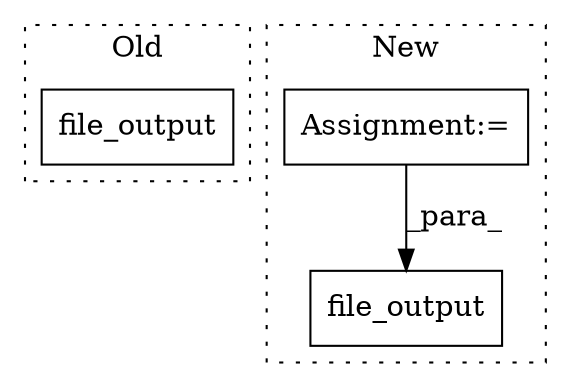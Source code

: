 digraph G {
subgraph cluster0 {
1 [label="file_output" a="32" s="1700" l="13" shape="box"];
label = "Old";
style="dotted";
}
subgraph cluster1 {
2 [label="file_output" a="32" s="1795,1856" l="12,1" shape="box"];
3 [label="Assignment:=" a="7" s="1141" l="11" shape="box"];
label = "New";
style="dotted";
}
3 -> 2 [label="_para_"];
}